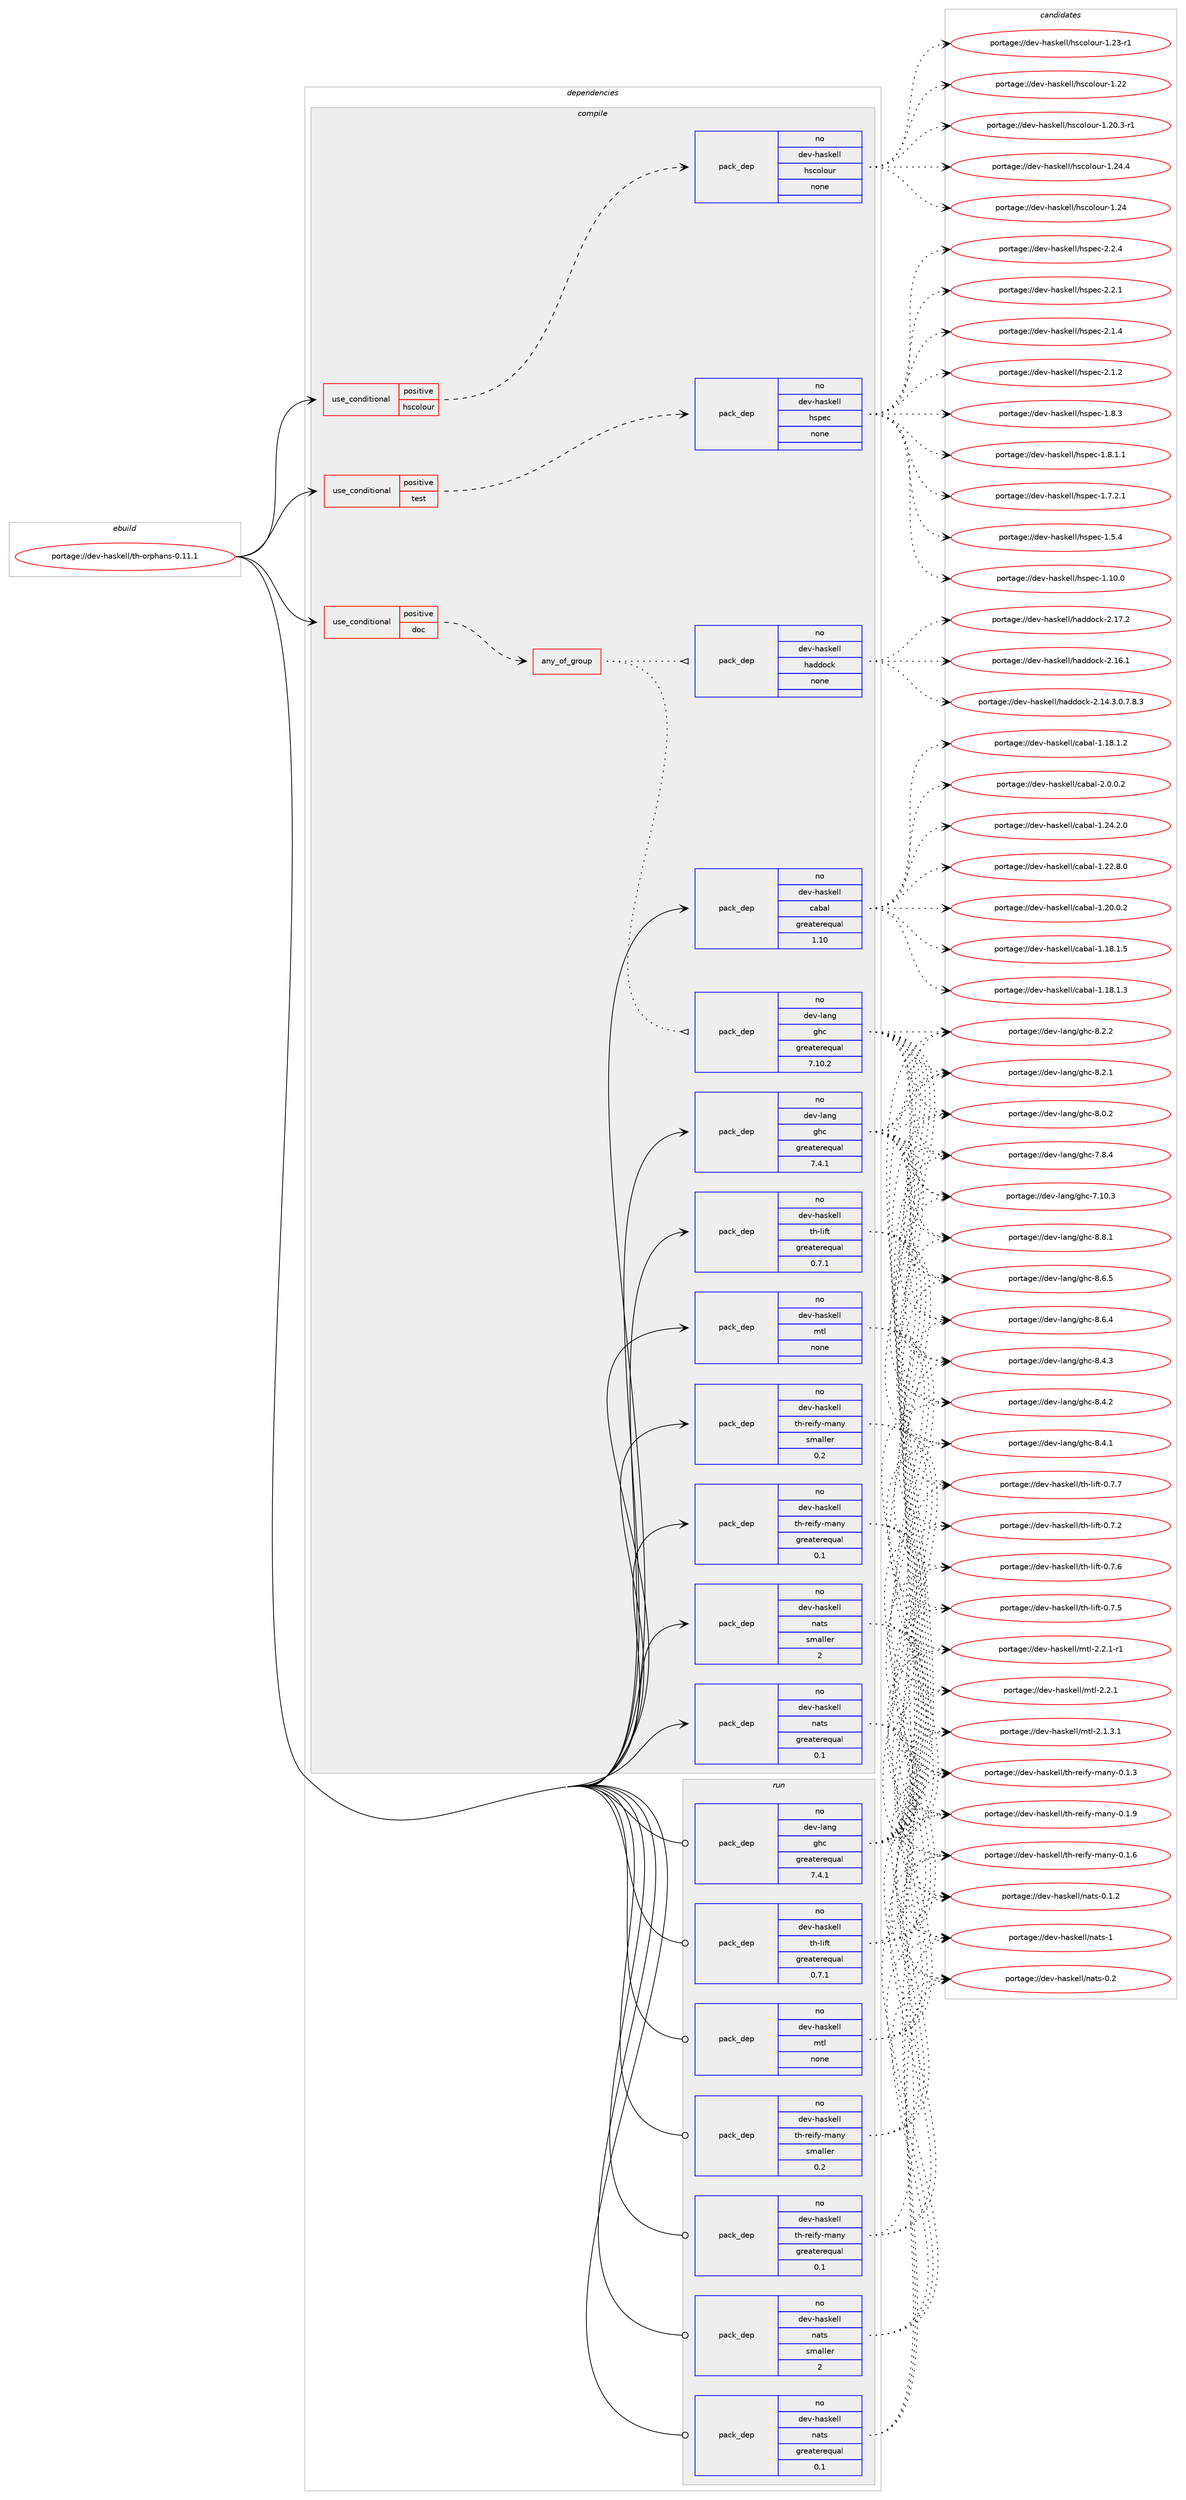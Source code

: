 digraph prolog {

# *************
# Graph options
# *************

newrank=true;
concentrate=true;
compound=true;
graph [rankdir=LR,fontname=Helvetica,fontsize=10,ranksep=1.5];#, ranksep=2.5, nodesep=0.2];
edge  [arrowhead=vee];
node  [fontname=Helvetica,fontsize=10];

# **********
# The ebuild
# **********

subgraph cluster_leftcol {
color=gray;
label=<<i>ebuild</i>>;
id [label="portage://dev-haskell/th-orphans-0.11.1", color=red, width=4, href="../dev-haskell/th-orphans-0.11.1.svg"];
}

# ****************
# The dependencies
# ****************

subgraph cluster_midcol {
color=gray;
label=<<i>dependencies</i>>;
subgraph cluster_compile {
fillcolor="#eeeeee";
style=filled;
label=<<i>compile</i>>;
subgraph cond131320 {
dependency541572 [label=<<TABLE BORDER="0" CELLBORDER="1" CELLSPACING="0" CELLPADDING="4"><TR><TD ROWSPAN="3" CELLPADDING="10">use_conditional</TD></TR><TR><TD>positive</TD></TR><TR><TD>doc</TD></TR></TABLE>>, shape=none, color=red];
subgraph any5604 {
dependency541573 [label=<<TABLE BORDER="0" CELLBORDER="1" CELLSPACING="0" CELLPADDING="4"><TR><TD CELLPADDING="10">any_of_group</TD></TR></TABLE>>, shape=none, color=red];subgraph pack404411 {
dependency541574 [label=<<TABLE BORDER="0" CELLBORDER="1" CELLSPACING="0" CELLPADDING="4" WIDTH="220"><TR><TD ROWSPAN="6" CELLPADDING="30">pack_dep</TD></TR><TR><TD WIDTH="110">no</TD></TR><TR><TD>dev-haskell</TD></TR><TR><TD>haddock</TD></TR><TR><TD>none</TD></TR><TR><TD></TD></TR></TABLE>>, shape=none, color=blue];
}
dependency541573:e -> dependency541574:w [weight=20,style="dotted",arrowhead="oinv"];
subgraph pack404412 {
dependency541575 [label=<<TABLE BORDER="0" CELLBORDER="1" CELLSPACING="0" CELLPADDING="4" WIDTH="220"><TR><TD ROWSPAN="6" CELLPADDING="30">pack_dep</TD></TR><TR><TD WIDTH="110">no</TD></TR><TR><TD>dev-lang</TD></TR><TR><TD>ghc</TD></TR><TR><TD>greaterequal</TD></TR><TR><TD>7.10.2</TD></TR></TABLE>>, shape=none, color=blue];
}
dependency541573:e -> dependency541575:w [weight=20,style="dotted",arrowhead="oinv"];
}
dependency541572:e -> dependency541573:w [weight=20,style="dashed",arrowhead="vee"];
}
id:e -> dependency541572:w [weight=20,style="solid",arrowhead="vee"];
subgraph cond131321 {
dependency541576 [label=<<TABLE BORDER="0" CELLBORDER="1" CELLSPACING="0" CELLPADDING="4"><TR><TD ROWSPAN="3" CELLPADDING="10">use_conditional</TD></TR><TR><TD>positive</TD></TR><TR><TD>hscolour</TD></TR></TABLE>>, shape=none, color=red];
subgraph pack404413 {
dependency541577 [label=<<TABLE BORDER="0" CELLBORDER="1" CELLSPACING="0" CELLPADDING="4" WIDTH="220"><TR><TD ROWSPAN="6" CELLPADDING="30">pack_dep</TD></TR><TR><TD WIDTH="110">no</TD></TR><TR><TD>dev-haskell</TD></TR><TR><TD>hscolour</TD></TR><TR><TD>none</TD></TR><TR><TD></TD></TR></TABLE>>, shape=none, color=blue];
}
dependency541576:e -> dependency541577:w [weight=20,style="dashed",arrowhead="vee"];
}
id:e -> dependency541576:w [weight=20,style="solid",arrowhead="vee"];
subgraph cond131322 {
dependency541578 [label=<<TABLE BORDER="0" CELLBORDER="1" CELLSPACING="0" CELLPADDING="4"><TR><TD ROWSPAN="3" CELLPADDING="10">use_conditional</TD></TR><TR><TD>positive</TD></TR><TR><TD>test</TD></TR></TABLE>>, shape=none, color=red];
subgraph pack404414 {
dependency541579 [label=<<TABLE BORDER="0" CELLBORDER="1" CELLSPACING="0" CELLPADDING="4" WIDTH="220"><TR><TD ROWSPAN="6" CELLPADDING="30">pack_dep</TD></TR><TR><TD WIDTH="110">no</TD></TR><TR><TD>dev-haskell</TD></TR><TR><TD>hspec</TD></TR><TR><TD>none</TD></TR><TR><TD></TD></TR></TABLE>>, shape=none, color=blue];
}
dependency541578:e -> dependency541579:w [weight=20,style="dashed",arrowhead="vee"];
}
id:e -> dependency541578:w [weight=20,style="solid",arrowhead="vee"];
subgraph pack404415 {
dependency541580 [label=<<TABLE BORDER="0" CELLBORDER="1" CELLSPACING="0" CELLPADDING="4" WIDTH="220"><TR><TD ROWSPAN="6" CELLPADDING="30">pack_dep</TD></TR><TR><TD WIDTH="110">no</TD></TR><TR><TD>dev-haskell</TD></TR><TR><TD>cabal</TD></TR><TR><TD>greaterequal</TD></TR><TR><TD>1.10</TD></TR></TABLE>>, shape=none, color=blue];
}
id:e -> dependency541580:w [weight=20,style="solid",arrowhead="vee"];
subgraph pack404416 {
dependency541581 [label=<<TABLE BORDER="0" CELLBORDER="1" CELLSPACING="0" CELLPADDING="4" WIDTH="220"><TR><TD ROWSPAN="6" CELLPADDING="30">pack_dep</TD></TR><TR><TD WIDTH="110">no</TD></TR><TR><TD>dev-haskell</TD></TR><TR><TD>mtl</TD></TR><TR><TD>none</TD></TR><TR><TD></TD></TR></TABLE>>, shape=none, color=blue];
}
id:e -> dependency541581:w [weight=20,style="solid",arrowhead="vee"];
subgraph pack404417 {
dependency541582 [label=<<TABLE BORDER="0" CELLBORDER="1" CELLSPACING="0" CELLPADDING="4" WIDTH="220"><TR><TD ROWSPAN="6" CELLPADDING="30">pack_dep</TD></TR><TR><TD WIDTH="110">no</TD></TR><TR><TD>dev-haskell</TD></TR><TR><TD>nats</TD></TR><TR><TD>greaterequal</TD></TR><TR><TD>0.1</TD></TR></TABLE>>, shape=none, color=blue];
}
id:e -> dependency541582:w [weight=20,style="solid",arrowhead="vee"];
subgraph pack404418 {
dependency541583 [label=<<TABLE BORDER="0" CELLBORDER="1" CELLSPACING="0" CELLPADDING="4" WIDTH="220"><TR><TD ROWSPAN="6" CELLPADDING="30">pack_dep</TD></TR><TR><TD WIDTH="110">no</TD></TR><TR><TD>dev-haskell</TD></TR><TR><TD>nats</TD></TR><TR><TD>smaller</TD></TR><TR><TD>2</TD></TR></TABLE>>, shape=none, color=blue];
}
id:e -> dependency541583:w [weight=20,style="solid",arrowhead="vee"];
subgraph pack404419 {
dependency541584 [label=<<TABLE BORDER="0" CELLBORDER="1" CELLSPACING="0" CELLPADDING="4" WIDTH="220"><TR><TD ROWSPAN="6" CELLPADDING="30">pack_dep</TD></TR><TR><TD WIDTH="110">no</TD></TR><TR><TD>dev-haskell</TD></TR><TR><TD>th-lift</TD></TR><TR><TD>greaterequal</TD></TR><TR><TD>0.7.1</TD></TR></TABLE>>, shape=none, color=blue];
}
id:e -> dependency541584:w [weight=20,style="solid",arrowhead="vee"];
subgraph pack404420 {
dependency541585 [label=<<TABLE BORDER="0" CELLBORDER="1" CELLSPACING="0" CELLPADDING="4" WIDTH="220"><TR><TD ROWSPAN="6" CELLPADDING="30">pack_dep</TD></TR><TR><TD WIDTH="110">no</TD></TR><TR><TD>dev-haskell</TD></TR><TR><TD>th-reify-many</TD></TR><TR><TD>greaterequal</TD></TR><TR><TD>0.1</TD></TR></TABLE>>, shape=none, color=blue];
}
id:e -> dependency541585:w [weight=20,style="solid",arrowhead="vee"];
subgraph pack404421 {
dependency541586 [label=<<TABLE BORDER="0" CELLBORDER="1" CELLSPACING="0" CELLPADDING="4" WIDTH="220"><TR><TD ROWSPAN="6" CELLPADDING="30">pack_dep</TD></TR><TR><TD WIDTH="110">no</TD></TR><TR><TD>dev-haskell</TD></TR><TR><TD>th-reify-many</TD></TR><TR><TD>smaller</TD></TR><TR><TD>0.2</TD></TR></TABLE>>, shape=none, color=blue];
}
id:e -> dependency541586:w [weight=20,style="solid",arrowhead="vee"];
subgraph pack404422 {
dependency541587 [label=<<TABLE BORDER="0" CELLBORDER="1" CELLSPACING="0" CELLPADDING="4" WIDTH="220"><TR><TD ROWSPAN="6" CELLPADDING="30">pack_dep</TD></TR><TR><TD WIDTH="110">no</TD></TR><TR><TD>dev-lang</TD></TR><TR><TD>ghc</TD></TR><TR><TD>greaterequal</TD></TR><TR><TD>7.4.1</TD></TR></TABLE>>, shape=none, color=blue];
}
id:e -> dependency541587:w [weight=20,style="solid",arrowhead="vee"];
}
subgraph cluster_compileandrun {
fillcolor="#eeeeee";
style=filled;
label=<<i>compile and run</i>>;
}
subgraph cluster_run {
fillcolor="#eeeeee";
style=filled;
label=<<i>run</i>>;
subgraph pack404423 {
dependency541588 [label=<<TABLE BORDER="0" CELLBORDER="1" CELLSPACING="0" CELLPADDING="4" WIDTH="220"><TR><TD ROWSPAN="6" CELLPADDING="30">pack_dep</TD></TR><TR><TD WIDTH="110">no</TD></TR><TR><TD>dev-haskell</TD></TR><TR><TD>mtl</TD></TR><TR><TD>none</TD></TR><TR><TD></TD></TR></TABLE>>, shape=none, color=blue];
}
id:e -> dependency541588:w [weight=20,style="solid",arrowhead="odot"];
subgraph pack404424 {
dependency541589 [label=<<TABLE BORDER="0" CELLBORDER="1" CELLSPACING="0" CELLPADDING="4" WIDTH="220"><TR><TD ROWSPAN="6" CELLPADDING="30">pack_dep</TD></TR><TR><TD WIDTH="110">no</TD></TR><TR><TD>dev-haskell</TD></TR><TR><TD>nats</TD></TR><TR><TD>greaterequal</TD></TR><TR><TD>0.1</TD></TR></TABLE>>, shape=none, color=blue];
}
id:e -> dependency541589:w [weight=20,style="solid",arrowhead="odot"];
subgraph pack404425 {
dependency541590 [label=<<TABLE BORDER="0" CELLBORDER="1" CELLSPACING="0" CELLPADDING="4" WIDTH="220"><TR><TD ROWSPAN="6" CELLPADDING="30">pack_dep</TD></TR><TR><TD WIDTH="110">no</TD></TR><TR><TD>dev-haskell</TD></TR><TR><TD>nats</TD></TR><TR><TD>smaller</TD></TR><TR><TD>2</TD></TR></TABLE>>, shape=none, color=blue];
}
id:e -> dependency541590:w [weight=20,style="solid",arrowhead="odot"];
subgraph pack404426 {
dependency541591 [label=<<TABLE BORDER="0" CELLBORDER="1" CELLSPACING="0" CELLPADDING="4" WIDTH="220"><TR><TD ROWSPAN="6" CELLPADDING="30">pack_dep</TD></TR><TR><TD WIDTH="110">no</TD></TR><TR><TD>dev-haskell</TD></TR><TR><TD>th-lift</TD></TR><TR><TD>greaterequal</TD></TR><TR><TD>0.7.1</TD></TR></TABLE>>, shape=none, color=blue];
}
id:e -> dependency541591:w [weight=20,style="solid",arrowhead="odot"];
subgraph pack404427 {
dependency541592 [label=<<TABLE BORDER="0" CELLBORDER="1" CELLSPACING="0" CELLPADDING="4" WIDTH="220"><TR><TD ROWSPAN="6" CELLPADDING="30">pack_dep</TD></TR><TR><TD WIDTH="110">no</TD></TR><TR><TD>dev-haskell</TD></TR><TR><TD>th-reify-many</TD></TR><TR><TD>greaterequal</TD></TR><TR><TD>0.1</TD></TR></TABLE>>, shape=none, color=blue];
}
id:e -> dependency541592:w [weight=20,style="solid",arrowhead="odot"];
subgraph pack404428 {
dependency541593 [label=<<TABLE BORDER="0" CELLBORDER="1" CELLSPACING="0" CELLPADDING="4" WIDTH="220"><TR><TD ROWSPAN="6" CELLPADDING="30">pack_dep</TD></TR><TR><TD WIDTH="110">no</TD></TR><TR><TD>dev-haskell</TD></TR><TR><TD>th-reify-many</TD></TR><TR><TD>smaller</TD></TR><TR><TD>0.2</TD></TR></TABLE>>, shape=none, color=blue];
}
id:e -> dependency541593:w [weight=20,style="solid",arrowhead="odot"];
subgraph pack404429 {
dependency541594 [label=<<TABLE BORDER="0" CELLBORDER="1" CELLSPACING="0" CELLPADDING="4" WIDTH="220"><TR><TD ROWSPAN="6" CELLPADDING="30">pack_dep</TD></TR><TR><TD WIDTH="110">no</TD></TR><TR><TD>dev-lang</TD></TR><TR><TD>ghc</TD></TR><TR><TD>greaterequal</TD></TR><TR><TD>7.4.1</TD></TR></TABLE>>, shape=none, color=blue];
}
id:e -> dependency541594:w [weight=20,style="solid",arrowhead="odot"];
}
}

# **************
# The candidates
# **************

subgraph cluster_choices {
rank=same;
color=gray;
label=<<i>candidates</i>>;

subgraph choice404411 {
color=black;
nodesep=1;
choice100101118451049711510710110810847104971001001119910745504649554650 [label="portage://dev-haskell/haddock-2.17.2", color=red, width=4,href="../dev-haskell/haddock-2.17.2.svg"];
choice100101118451049711510710110810847104971001001119910745504649544649 [label="portage://dev-haskell/haddock-2.16.1", color=red, width=4,href="../dev-haskell/haddock-2.16.1.svg"];
choice1001011184510497115107101108108471049710010011199107455046495246514648465546564651 [label="portage://dev-haskell/haddock-2.14.3.0.7.8.3", color=red, width=4,href="../dev-haskell/haddock-2.14.3.0.7.8.3.svg"];
dependency541574:e -> choice100101118451049711510710110810847104971001001119910745504649554650:w [style=dotted,weight="100"];
dependency541574:e -> choice100101118451049711510710110810847104971001001119910745504649544649:w [style=dotted,weight="100"];
dependency541574:e -> choice1001011184510497115107101108108471049710010011199107455046495246514648465546564651:w [style=dotted,weight="100"];
}
subgraph choice404412 {
color=black;
nodesep=1;
choice10010111845108971101034710310499455646564649 [label="portage://dev-lang/ghc-8.8.1", color=red, width=4,href="../dev-lang/ghc-8.8.1.svg"];
choice10010111845108971101034710310499455646544653 [label="portage://dev-lang/ghc-8.6.5", color=red, width=4,href="../dev-lang/ghc-8.6.5.svg"];
choice10010111845108971101034710310499455646544652 [label="portage://dev-lang/ghc-8.6.4", color=red, width=4,href="../dev-lang/ghc-8.6.4.svg"];
choice10010111845108971101034710310499455646524651 [label="portage://dev-lang/ghc-8.4.3", color=red, width=4,href="../dev-lang/ghc-8.4.3.svg"];
choice10010111845108971101034710310499455646524650 [label="portage://dev-lang/ghc-8.4.2", color=red, width=4,href="../dev-lang/ghc-8.4.2.svg"];
choice10010111845108971101034710310499455646524649 [label="portage://dev-lang/ghc-8.4.1", color=red, width=4,href="../dev-lang/ghc-8.4.1.svg"];
choice10010111845108971101034710310499455646504650 [label="portage://dev-lang/ghc-8.2.2", color=red, width=4,href="../dev-lang/ghc-8.2.2.svg"];
choice10010111845108971101034710310499455646504649 [label="portage://dev-lang/ghc-8.2.1", color=red, width=4,href="../dev-lang/ghc-8.2.1.svg"];
choice10010111845108971101034710310499455646484650 [label="portage://dev-lang/ghc-8.0.2", color=red, width=4,href="../dev-lang/ghc-8.0.2.svg"];
choice10010111845108971101034710310499455546564652 [label="portage://dev-lang/ghc-7.8.4", color=red, width=4,href="../dev-lang/ghc-7.8.4.svg"];
choice1001011184510897110103471031049945554649484651 [label="portage://dev-lang/ghc-7.10.3", color=red, width=4,href="../dev-lang/ghc-7.10.3.svg"];
dependency541575:e -> choice10010111845108971101034710310499455646564649:w [style=dotted,weight="100"];
dependency541575:e -> choice10010111845108971101034710310499455646544653:w [style=dotted,weight="100"];
dependency541575:e -> choice10010111845108971101034710310499455646544652:w [style=dotted,weight="100"];
dependency541575:e -> choice10010111845108971101034710310499455646524651:w [style=dotted,weight="100"];
dependency541575:e -> choice10010111845108971101034710310499455646524650:w [style=dotted,weight="100"];
dependency541575:e -> choice10010111845108971101034710310499455646524649:w [style=dotted,weight="100"];
dependency541575:e -> choice10010111845108971101034710310499455646504650:w [style=dotted,weight="100"];
dependency541575:e -> choice10010111845108971101034710310499455646504649:w [style=dotted,weight="100"];
dependency541575:e -> choice10010111845108971101034710310499455646484650:w [style=dotted,weight="100"];
dependency541575:e -> choice10010111845108971101034710310499455546564652:w [style=dotted,weight="100"];
dependency541575:e -> choice1001011184510897110103471031049945554649484651:w [style=dotted,weight="100"];
}
subgraph choice404413 {
color=black;
nodesep=1;
choice1001011184510497115107101108108471041159911110811111711445494650524652 [label="portage://dev-haskell/hscolour-1.24.4", color=red, width=4,href="../dev-haskell/hscolour-1.24.4.svg"];
choice100101118451049711510710110810847104115991111081111171144549465052 [label="portage://dev-haskell/hscolour-1.24", color=red, width=4,href="../dev-haskell/hscolour-1.24.svg"];
choice1001011184510497115107101108108471041159911110811111711445494650514511449 [label="portage://dev-haskell/hscolour-1.23-r1", color=red, width=4,href="../dev-haskell/hscolour-1.23-r1.svg"];
choice100101118451049711510710110810847104115991111081111171144549465050 [label="portage://dev-haskell/hscolour-1.22", color=red, width=4,href="../dev-haskell/hscolour-1.22.svg"];
choice10010111845104971151071011081084710411599111108111117114454946504846514511449 [label="portage://dev-haskell/hscolour-1.20.3-r1", color=red, width=4,href="../dev-haskell/hscolour-1.20.3-r1.svg"];
dependency541577:e -> choice1001011184510497115107101108108471041159911110811111711445494650524652:w [style=dotted,weight="100"];
dependency541577:e -> choice100101118451049711510710110810847104115991111081111171144549465052:w [style=dotted,weight="100"];
dependency541577:e -> choice1001011184510497115107101108108471041159911110811111711445494650514511449:w [style=dotted,weight="100"];
dependency541577:e -> choice100101118451049711510710110810847104115991111081111171144549465050:w [style=dotted,weight="100"];
dependency541577:e -> choice10010111845104971151071011081084710411599111108111117114454946504846514511449:w [style=dotted,weight="100"];
}
subgraph choice404414 {
color=black;
nodesep=1;
choice10010111845104971151071011081084710411511210199455046504652 [label="portage://dev-haskell/hspec-2.2.4", color=red, width=4,href="../dev-haskell/hspec-2.2.4.svg"];
choice10010111845104971151071011081084710411511210199455046504649 [label="portage://dev-haskell/hspec-2.2.1", color=red, width=4,href="../dev-haskell/hspec-2.2.1.svg"];
choice10010111845104971151071011081084710411511210199455046494652 [label="portage://dev-haskell/hspec-2.1.4", color=red, width=4,href="../dev-haskell/hspec-2.1.4.svg"];
choice10010111845104971151071011081084710411511210199455046494650 [label="portage://dev-haskell/hspec-2.1.2", color=red, width=4,href="../dev-haskell/hspec-2.1.2.svg"];
choice10010111845104971151071011081084710411511210199454946564651 [label="portage://dev-haskell/hspec-1.8.3", color=red, width=4,href="../dev-haskell/hspec-1.8.3.svg"];
choice100101118451049711510710110810847104115112101994549465646494649 [label="portage://dev-haskell/hspec-1.8.1.1", color=red, width=4,href="../dev-haskell/hspec-1.8.1.1.svg"];
choice100101118451049711510710110810847104115112101994549465546504649 [label="portage://dev-haskell/hspec-1.7.2.1", color=red, width=4,href="../dev-haskell/hspec-1.7.2.1.svg"];
choice10010111845104971151071011081084710411511210199454946534652 [label="portage://dev-haskell/hspec-1.5.4", color=red, width=4,href="../dev-haskell/hspec-1.5.4.svg"];
choice1001011184510497115107101108108471041151121019945494649484648 [label="portage://dev-haskell/hspec-1.10.0", color=red, width=4,href="../dev-haskell/hspec-1.10.0.svg"];
dependency541579:e -> choice10010111845104971151071011081084710411511210199455046504652:w [style=dotted,weight="100"];
dependency541579:e -> choice10010111845104971151071011081084710411511210199455046504649:w [style=dotted,weight="100"];
dependency541579:e -> choice10010111845104971151071011081084710411511210199455046494652:w [style=dotted,weight="100"];
dependency541579:e -> choice10010111845104971151071011081084710411511210199455046494650:w [style=dotted,weight="100"];
dependency541579:e -> choice10010111845104971151071011081084710411511210199454946564651:w [style=dotted,weight="100"];
dependency541579:e -> choice100101118451049711510710110810847104115112101994549465646494649:w [style=dotted,weight="100"];
dependency541579:e -> choice100101118451049711510710110810847104115112101994549465546504649:w [style=dotted,weight="100"];
dependency541579:e -> choice10010111845104971151071011081084710411511210199454946534652:w [style=dotted,weight="100"];
dependency541579:e -> choice1001011184510497115107101108108471041151121019945494649484648:w [style=dotted,weight="100"];
}
subgraph choice404415 {
color=black;
nodesep=1;
choice100101118451049711510710110810847999798971084550464846484650 [label="portage://dev-haskell/cabal-2.0.0.2", color=red, width=4,href="../dev-haskell/cabal-2.0.0.2.svg"];
choice10010111845104971151071011081084799979897108454946505246504648 [label="portage://dev-haskell/cabal-1.24.2.0", color=red, width=4,href="../dev-haskell/cabal-1.24.2.0.svg"];
choice10010111845104971151071011081084799979897108454946505046564648 [label="portage://dev-haskell/cabal-1.22.8.0", color=red, width=4,href="../dev-haskell/cabal-1.22.8.0.svg"];
choice10010111845104971151071011081084799979897108454946504846484650 [label="portage://dev-haskell/cabal-1.20.0.2", color=red, width=4,href="../dev-haskell/cabal-1.20.0.2.svg"];
choice10010111845104971151071011081084799979897108454946495646494653 [label="portage://dev-haskell/cabal-1.18.1.5", color=red, width=4,href="../dev-haskell/cabal-1.18.1.5.svg"];
choice10010111845104971151071011081084799979897108454946495646494651 [label="portage://dev-haskell/cabal-1.18.1.3", color=red, width=4,href="../dev-haskell/cabal-1.18.1.3.svg"];
choice10010111845104971151071011081084799979897108454946495646494650 [label="portage://dev-haskell/cabal-1.18.1.2", color=red, width=4,href="../dev-haskell/cabal-1.18.1.2.svg"];
dependency541580:e -> choice100101118451049711510710110810847999798971084550464846484650:w [style=dotted,weight="100"];
dependency541580:e -> choice10010111845104971151071011081084799979897108454946505246504648:w [style=dotted,weight="100"];
dependency541580:e -> choice10010111845104971151071011081084799979897108454946505046564648:w [style=dotted,weight="100"];
dependency541580:e -> choice10010111845104971151071011081084799979897108454946504846484650:w [style=dotted,weight="100"];
dependency541580:e -> choice10010111845104971151071011081084799979897108454946495646494653:w [style=dotted,weight="100"];
dependency541580:e -> choice10010111845104971151071011081084799979897108454946495646494651:w [style=dotted,weight="100"];
dependency541580:e -> choice10010111845104971151071011081084799979897108454946495646494650:w [style=dotted,weight="100"];
}
subgraph choice404416 {
color=black;
nodesep=1;
choice1001011184510497115107101108108471091161084550465046494511449 [label="portage://dev-haskell/mtl-2.2.1-r1", color=red, width=4,href="../dev-haskell/mtl-2.2.1-r1.svg"];
choice100101118451049711510710110810847109116108455046504649 [label="portage://dev-haskell/mtl-2.2.1", color=red, width=4,href="../dev-haskell/mtl-2.2.1.svg"];
choice1001011184510497115107101108108471091161084550464946514649 [label="portage://dev-haskell/mtl-2.1.3.1", color=red, width=4,href="../dev-haskell/mtl-2.1.3.1.svg"];
dependency541581:e -> choice1001011184510497115107101108108471091161084550465046494511449:w [style=dotted,weight="100"];
dependency541581:e -> choice100101118451049711510710110810847109116108455046504649:w [style=dotted,weight="100"];
dependency541581:e -> choice1001011184510497115107101108108471091161084550464946514649:w [style=dotted,weight="100"];
}
subgraph choice404417 {
color=black;
nodesep=1;
choice100101118451049711510710110810847110971161154549 [label="portage://dev-haskell/nats-1", color=red, width=4,href="../dev-haskell/nats-1.svg"];
choice1001011184510497115107101108108471109711611545484650 [label="portage://dev-haskell/nats-0.2", color=red, width=4,href="../dev-haskell/nats-0.2.svg"];
choice10010111845104971151071011081084711097116115454846494650 [label="portage://dev-haskell/nats-0.1.2", color=red, width=4,href="../dev-haskell/nats-0.1.2.svg"];
dependency541582:e -> choice100101118451049711510710110810847110971161154549:w [style=dotted,weight="100"];
dependency541582:e -> choice1001011184510497115107101108108471109711611545484650:w [style=dotted,weight="100"];
dependency541582:e -> choice10010111845104971151071011081084711097116115454846494650:w [style=dotted,weight="100"];
}
subgraph choice404418 {
color=black;
nodesep=1;
choice100101118451049711510710110810847110971161154549 [label="portage://dev-haskell/nats-1", color=red, width=4,href="../dev-haskell/nats-1.svg"];
choice1001011184510497115107101108108471109711611545484650 [label="portage://dev-haskell/nats-0.2", color=red, width=4,href="../dev-haskell/nats-0.2.svg"];
choice10010111845104971151071011081084711097116115454846494650 [label="portage://dev-haskell/nats-0.1.2", color=red, width=4,href="../dev-haskell/nats-0.1.2.svg"];
dependency541583:e -> choice100101118451049711510710110810847110971161154549:w [style=dotted,weight="100"];
dependency541583:e -> choice1001011184510497115107101108108471109711611545484650:w [style=dotted,weight="100"];
dependency541583:e -> choice10010111845104971151071011081084711097116115454846494650:w [style=dotted,weight="100"];
}
subgraph choice404419 {
color=black;
nodesep=1;
choice10010111845104971151071011081084711610445108105102116454846554655 [label="portage://dev-haskell/th-lift-0.7.7", color=red, width=4,href="../dev-haskell/th-lift-0.7.7.svg"];
choice10010111845104971151071011081084711610445108105102116454846554654 [label="portage://dev-haskell/th-lift-0.7.6", color=red, width=4,href="../dev-haskell/th-lift-0.7.6.svg"];
choice10010111845104971151071011081084711610445108105102116454846554653 [label="portage://dev-haskell/th-lift-0.7.5", color=red, width=4,href="../dev-haskell/th-lift-0.7.5.svg"];
choice10010111845104971151071011081084711610445108105102116454846554650 [label="portage://dev-haskell/th-lift-0.7.2", color=red, width=4,href="../dev-haskell/th-lift-0.7.2.svg"];
dependency541584:e -> choice10010111845104971151071011081084711610445108105102116454846554655:w [style=dotted,weight="100"];
dependency541584:e -> choice10010111845104971151071011081084711610445108105102116454846554654:w [style=dotted,weight="100"];
dependency541584:e -> choice10010111845104971151071011081084711610445108105102116454846554653:w [style=dotted,weight="100"];
dependency541584:e -> choice10010111845104971151071011081084711610445108105102116454846554650:w [style=dotted,weight="100"];
}
subgraph choice404420 {
color=black;
nodesep=1;
choice100101118451049711510710110810847116104451141011051021214510997110121454846494657 [label="portage://dev-haskell/th-reify-many-0.1.9", color=red, width=4,href="../dev-haskell/th-reify-many-0.1.9.svg"];
choice100101118451049711510710110810847116104451141011051021214510997110121454846494654 [label="portage://dev-haskell/th-reify-many-0.1.6", color=red, width=4,href="../dev-haskell/th-reify-many-0.1.6.svg"];
choice100101118451049711510710110810847116104451141011051021214510997110121454846494651 [label="portage://dev-haskell/th-reify-many-0.1.3", color=red, width=4,href="../dev-haskell/th-reify-many-0.1.3.svg"];
dependency541585:e -> choice100101118451049711510710110810847116104451141011051021214510997110121454846494657:w [style=dotted,weight="100"];
dependency541585:e -> choice100101118451049711510710110810847116104451141011051021214510997110121454846494654:w [style=dotted,weight="100"];
dependency541585:e -> choice100101118451049711510710110810847116104451141011051021214510997110121454846494651:w [style=dotted,weight="100"];
}
subgraph choice404421 {
color=black;
nodesep=1;
choice100101118451049711510710110810847116104451141011051021214510997110121454846494657 [label="portage://dev-haskell/th-reify-many-0.1.9", color=red, width=4,href="../dev-haskell/th-reify-many-0.1.9.svg"];
choice100101118451049711510710110810847116104451141011051021214510997110121454846494654 [label="portage://dev-haskell/th-reify-many-0.1.6", color=red, width=4,href="../dev-haskell/th-reify-many-0.1.6.svg"];
choice100101118451049711510710110810847116104451141011051021214510997110121454846494651 [label="portage://dev-haskell/th-reify-many-0.1.3", color=red, width=4,href="../dev-haskell/th-reify-many-0.1.3.svg"];
dependency541586:e -> choice100101118451049711510710110810847116104451141011051021214510997110121454846494657:w [style=dotted,weight="100"];
dependency541586:e -> choice100101118451049711510710110810847116104451141011051021214510997110121454846494654:w [style=dotted,weight="100"];
dependency541586:e -> choice100101118451049711510710110810847116104451141011051021214510997110121454846494651:w [style=dotted,weight="100"];
}
subgraph choice404422 {
color=black;
nodesep=1;
choice10010111845108971101034710310499455646564649 [label="portage://dev-lang/ghc-8.8.1", color=red, width=4,href="../dev-lang/ghc-8.8.1.svg"];
choice10010111845108971101034710310499455646544653 [label="portage://dev-lang/ghc-8.6.5", color=red, width=4,href="../dev-lang/ghc-8.6.5.svg"];
choice10010111845108971101034710310499455646544652 [label="portage://dev-lang/ghc-8.6.4", color=red, width=4,href="../dev-lang/ghc-8.6.4.svg"];
choice10010111845108971101034710310499455646524651 [label="portage://dev-lang/ghc-8.4.3", color=red, width=4,href="../dev-lang/ghc-8.4.3.svg"];
choice10010111845108971101034710310499455646524650 [label="portage://dev-lang/ghc-8.4.2", color=red, width=4,href="../dev-lang/ghc-8.4.2.svg"];
choice10010111845108971101034710310499455646524649 [label="portage://dev-lang/ghc-8.4.1", color=red, width=4,href="../dev-lang/ghc-8.4.1.svg"];
choice10010111845108971101034710310499455646504650 [label="portage://dev-lang/ghc-8.2.2", color=red, width=4,href="../dev-lang/ghc-8.2.2.svg"];
choice10010111845108971101034710310499455646504649 [label="portage://dev-lang/ghc-8.2.1", color=red, width=4,href="../dev-lang/ghc-8.2.1.svg"];
choice10010111845108971101034710310499455646484650 [label="portage://dev-lang/ghc-8.0.2", color=red, width=4,href="../dev-lang/ghc-8.0.2.svg"];
choice10010111845108971101034710310499455546564652 [label="portage://dev-lang/ghc-7.8.4", color=red, width=4,href="../dev-lang/ghc-7.8.4.svg"];
choice1001011184510897110103471031049945554649484651 [label="portage://dev-lang/ghc-7.10.3", color=red, width=4,href="../dev-lang/ghc-7.10.3.svg"];
dependency541587:e -> choice10010111845108971101034710310499455646564649:w [style=dotted,weight="100"];
dependency541587:e -> choice10010111845108971101034710310499455646544653:w [style=dotted,weight="100"];
dependency541587:e -> choice10010111845108971101034710310499455646544652:w [style=dotted,weight="100"];
dependency541587:e -> choice10010111845108971101034710310499455646524651:w [style=dotted,weight="100"];
dependency541587:e -> choice10010111845108971101034710310499455646524650:w [style=dotted,weight="100"];
dependency541587:e -> choice10010111845108971101034710310499455646524649:w [style=dotted,weight="100"];
dependency541587:e -> choice10010111845108971101034710310499455646504650:w [style=dotted,weight="100"];
dependency541587:e -> choice10010111845108971101034710310499455646504649:w [style=dotted,weight="100"];
dependency541587:e -> choice10010111845108971101034710310499455646484650:w [style=dotted,weight="100"];
dependency541587:e -> choice10010111845108971101034710310499455546564652:w [style=dotted,weight="100"];
dependency541587:e -> choice1001011184510897110103471031049945554649484651:w [style=dotted,weight="100"];
}
subgraph choice404423 {
color=black;
nodesep=1;
choice1001011184510497115107101108108471091161084550465046494511449 [label="portage://dev-haskell/mtl-2.2.1-r1", color=red, width=4,href="../dev-haskell/mtl-2.2.1-r1.svg"];
choice100101118451049711510710110810847109116108455046504649 [label="portage://dev-haskell/mtl-2.2.1", color=red, width=4,href="../dev-haskell/mtl-2.2.1.svg"];
choice1001011184510497115107101108108471091161084550464946514649 [label="portage://dev-haskell/mtl-2.1.3.1", color=red, width=4,href="../dev-haskell/mtl-2.1.3.1.svg"];
dependency541588:e -> choice1001011184510497115107101108108471091161084550465046494511449:w [style=dotted,weight="100"];
dependency541588:e -> choice100101118451049711510710110810847109116108455046504649:w [style=dotted,weight="100"];
dependency541588:e -> choice1001011184510497115107101108108471091161084550464946514649:w [style=dotted,weight="100"];
}
subgraph choice404424 {
color=black;
nodesep=1;
choice100101118451049711510710110810847110971161154549 [label="portage://dev-haskell/nats-1", color=red, width=4,href="../dev-haskell/nats-1.svg"];
choice1001011184510497115107101108108471109711611545484650 [label="portage://dev-haskell/nats-0.2", color=red, width=4,href="../dev-haskell/nats-0.2.svg"];
choice10010111845104971151071011081084711097116115454846494650 [label="portage://dev-haskell/nats-0.1.2", color=red, width=4,href="../dev-haskell/nats-0.1.2.svg"];
dependency541589:e -> choice100101118451049711510710110810847110971161154549:w [style=dotted,weight="100"];
dependency541589:e -> choice1001011184510497115107101108108471109711611545484650:w [style=dotted,weight="100"];
dependency541589:e -> choice10010111845104971151071011081084711097116115454846494650:w [style=dotted,weight="100"];
}
subgraph choice404425 {
color=black;
nodesep=1;
choice100101118451049711510710110810847110971161154549 [label="portage://dev-haskell/nats-1", color=red, width=4,href="../dev-haskell/nats-1.svg"];
choice1001011184510497115107101108108471109711611545484650 [label="portage://dev-haskell/nats-0.2", color=red, width=4,href="../dev-haskell/nats-0.2.svg"];
choice10010111845104971151071011081084711097116115454846494650 [label="portage://dev-haskell/nats-0.1.2", color=red, width=4,href="../dev-haskell/nats-0.1.2.svg"];
dependency541590:e -> choice100101118451049711510710110810847110971161154549:w [style=dotted,weight="100"];
dependency541590:e -> choice1001011184510497115107101108108471109711611545484650:w [style=dotted,weight="100"];
dependency541590:e -> choice10010111845104971151071011081084711097116115454846494650:w [style=dotted,weight="100"];
}
subgraph choice404426 {
color=black;
nodesep=1;
choice10010111845104971151071011081084711610445108105102116454846554655 [label="portage://dev-haskell/th-lift-0.7.7", color=red, width=4,href="../dev-haskell/th-lift-0.7.7.svg"];
choice10010111845104971151071011081084711610445108105102116454846554654 [label="portage://dev-haskell/th-lift-0.7.6", color=red, width=4,href="../dev-haskell/th-lift-0.7.6.svg"];
choice10010111845104971151071011081084711610445108105102116454846554653 [label="portage://dev-haskell/th-lift-0.7.5", color=red, width=4,href="../dev-haskell/th-lift-0.7.5.svg"];
choice10010111845104971151071011081084711610445108105102116454846554650 [label="portage://dev-haskell/th-lift-0.7.2", color=red, width=4,href="../dev-haskell/th-lift-0.7.2.svg"];
dependency541591:e -> choice10010111845104971151071011081084711610445108105102116454846554655:w [style=dotted,weight="100"];
dependency541591:e -> choice10010111845104971151071011081084711610445108105102116454846554654:w [style=dotted,weight="100"];
dependency541591:e -> choice10010111845104971151071011081084711610445108105102116454846554653:w [style=dotted,weight="100"];
dependency541591:e -> choice10010111845104971151071011081084711610445108105102116454846554650:w [style=dotted,weight="100"];
}
subgraph choice404427 {
color=black;
nodesep=1;
choice100101118451049711510710110810847116104451141011051021214510997110121454846494657 [label="portage://dev-haskell/th-reify-many-0.1.9", color=red, width=4,href="../dev-haskell/th-reify-many-0.1.9.svg"];
choice100101118451049711510710110810847116104451141011051021214510997110121454846494654 [label="portage://dev-haskell/th-reify-many-0.1.6", color=red, width=4,href="../dev-haskell/th-reify-many-0.1.6.svg"];
choice100101118451049711510710110810847116104451141011051021214510997110121454846494651 [label="portage://dev-haskell/th-reify-many-0.1.3", color=red, width=4,href="../dev-haskell/th-reify-many-0.1.3.svg"];
dependency541592:e -> choice100101118451049711510710110810847116104451141011051021214510997110121454846494657:w [style=dotted,weight="100"];
dependency541592:e -> choice100101118451049711510710110810847116104451141011051021214510997110121454846494654:w [style=dotted,weight="100"];
dependency541592:e -> choice100101118451049711510710110810847116104451141011051021214510997110121454846494651:w [style=dotted,weight="100"];
}
subgraph choice404428 {
color=black;
nodesep=1;
choice100101118451049711510710110810847116104451141011051021214510997110121454846494657 [label="portage://dev-haskell/th-reify-many-0.1.9", color=red, width=4,href="../dev-haskell/th-reify-many-0.1.9.svg"];
choice100101118451049711510710110810847116104451141011051021214510997110121454846494654 [label="portage://dev-haskell/th-reify-many-0.1.6", color=red, width=4,href="../dev-haskell/th-reify-many-0.1.6.svg"];
choice100101118451049711510710110810847116104451141011051021214510997110121454846494651 [label="portage://dev-haskell/th-reify-many-0.1.3", color=red, width=4,href="../dev-haskell/th-reify-many-0.1.3.svg"];
dependency541593:e -> choice100101118451049711510710110810847116104451141011051021214510997110121454846494657:w [style=dotted,weight="100"];
dependency541593:e -> choice100101118451049711510710110810847116104451141011051021214510997110121454846494654:w [style=dotted,weight="100"];
dependency541593:e -> choice100101118451049711510710110810847116104451141011051021214510997110121454846494651:w [style=dotted,weight="100"];
}
subgraph choice404429 {
color=black;
nodesep=1;
choice10010111845108971101034710310499455646564649 [label="portage://dev-lang/ghc-8.8.1", color=red, width=4,href="../dev-lang/ghc-8.8.1.svg"];
choice10010111845108971101034710310499455646544653 [label="portage://dev-lang/ghc-8.6.5", color=red, width=4,href="../dev-lang/ghc-8.6.5.svg"];
choice10010111845108971101034710310499455646544652 [label="portage://dev-lang/ghc-8.6.4", color=red, width=4,href="../dev-lang/ghc-8.6.4.svg"];
choice10010111845108971101034710310499455646524651 [label="portage://dev-lang/ghc-8.4.3", color=red, width=4,href="../dev-lang/ghc-8.4.3.svg"];
choice10010111845108971101034710310499455646524650 [label="portage://dev-lang/ghc-8.4.2", color=red, width=4,href="../dev-lang/ghc-8.4.2.svg"];
choice10010111845108971101034710310499455646524649 [label="portage://dev-lang/ghc-8.4.1", color=red, width=4,href="../dev-lang/ghc-8.4.1.svg"];
choice10010111845108971101034710310499455646504650 [label="portage://dev-lang/ghc-8.2.2", color=red, width=4,href="../dev-lang/ghc-8.2.2.svg"];
choice10010111845108971101034710310499455646504649 [label="portage://dev-lang/ghc-8.2.1", color=red, width=4,href="../dev-lang/ghc-8.2.1.svg"];
choice10010111845108971101034710310499455646484650 [label="portage://dev-lang/ghc-8.0.2", color=red, width=4,href="../dev-lang/ghc-8.0.2.svg"];
choice10010111845108971101034710310499455546564652 [label="portage://dev-lang/ghc-7.8.4", color=red, width=4,href="../dev-lang/ghc-7.8.4.svg"];
choice1001011184510897110103471031049945554649484651 [label="portage://dev-lang/ghc-7.10.3", color=red, width=4,href="../dev-lang/ghc-7.10.3.svg"];
dependency541594:e -> choice10010111845108971101034710310499455646564649:w [style=dotted,weight="100"];
dependency541594:e -> choice10010111845108971101034710310499455646544653:w [style=dotted,weight="100"];
dependency541594:e -> choice10010111845108971101034710310499455646544652:w [style=dotted,weight="100"];
dependency541594:e -> choice10010111845108971101034710310499455646524651:w [style=dotted,weight="100"];
dependency541594:e -> choice10010111845108971101034710310499455646524650:w [style=dotted,weight="100"];
dependency541594:e -> choice10010111845108971101034710310499455646524649:w [style=dotted,weight="100"];
dependency541594:e -> choice10010111845108971101034710310499455646504650:w [style=dotted,weight="100"];
dependency541594:e -> choice10010111845108971101034710310499455646504649:w [style=dotted,weight="100"];
dependency541594:e -> choice10010111845108971101034710310499455646484650:w [style=dotted,weight="100"];
dependency541594:e -> choice10010111845108971101034710310499455546564652:w [style=dotted,weight="100"];
dependency541594:e -> choice1001011184510897110103471031049945554649484651:w [style=dotted,weight="100"];
}
}

}
